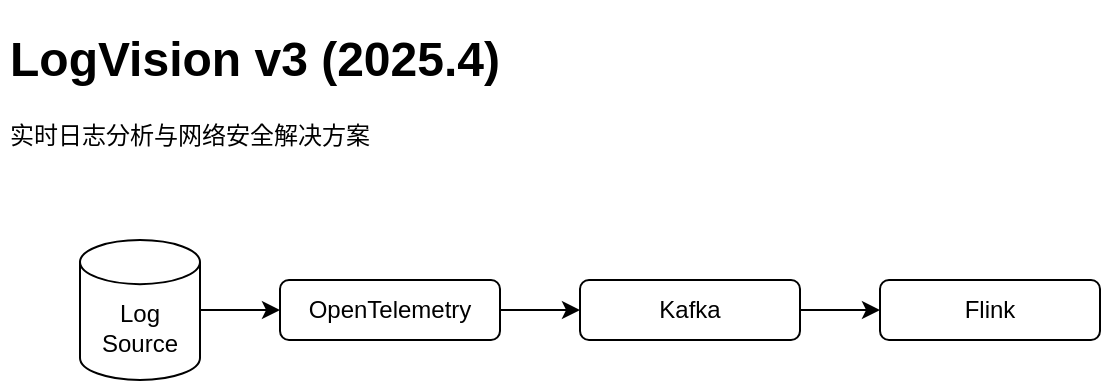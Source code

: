 <mxfile>
    <diagram id="oZu7AiUA1XdbHzcYx9hp" name="第 1 页">
        <mxGraphModel dx="420" dy="459" grid="1" gridSize="10" guides="1" tooltips="1" connect="1" arrows="1" fold="1" page="1" pageScale="1" pageWidth="827" pageHeight="1169" math="0" shadow="0">
            <root>
                <mxCell id="0"/>
                <mxCell id="1" parent="0"/>
                <mxCell id="3" value="&lt;h1&gt;LogVision v3 (2025.4)&lt;/h1&gt;&lt;div&gt;实时日志分析与网络安全解决方案&lt;/div&gt;&lt;div&gt;&lt;/div&gt;&lt;div&gt;&lt;/div&gt;&lt;div&gt;&lt;/div&gt;&lt;div&gt;&lt;/div&gt;&lt;p&gt;&lt;/p&gt;" style="text;html=1;strokeColor=none;fillColor=none;spacing=5;spacingTop=-20;whiteSpace=wrap;overflow=hidden;rounded=0;" vertex="1" parent="1">
                    <mxGeometry x="40" y="40" width="350" height="80" as="geometry"/>
                </mxCell>
                <mxCell id="12" style="edgeStyle=none;html=1;" edge="1" parent="1" source="5" target="10">
                    <mxGeometry relative="1" as="geometry"/>
                </mxCell>
                <mxCell id="5" value="OpenTelemetry" style="rounded=1;whiteSpace=wrap;html=1;" vertex="1" parent="1">
                    <mxGeometry x="180" y="170" width="110" height="30" as="geometry"/>
                </mxCell>
                <mxCell id="11" style="edgeStyle=none;html=1;" edge="1" parent="1" source="8" target="5">
                    <mxGeometry relative="1" as="geometry"/>
                </mxCell>
                <mxCell id="8" value="Log Source" style="shape=cylinder3;whiteSpace=wrap;html=1;boundedLbl=1;backgroundOutline=1;size=11.033;" vertex="1" parent="1">
                    <mxGeometry x="80" y="150" width="60" height="70" as="geometry"/>
                </mxCell>
                <mxCell id="9" value="Flink" style="rounded=1;whiteSpace=wrap;html=1;" vertex="1" parent="1">
                    <mxGeometry x="480" y="170" width="110" height="30" as="geometry"/>
                </mxCell>
                <mxCell id="13" style="edgeStyle=none;html=1;" edge="1" parent="1" source="10" target="9">
                    <mxGeometry relative="1" as="geometry"/>
                </mxCell>
                <mxCell id="10" value="Kafka" style="rounded=1;whiteSpace=wrap;html=1;" vertex="1" parent="1">
                    <mxGeometry x="330" y="170" width="110" height="30" as="geometry"/>
                </mxCell>
            </root>
        </mxGraphModel>
    </diagram>
</mxfile>